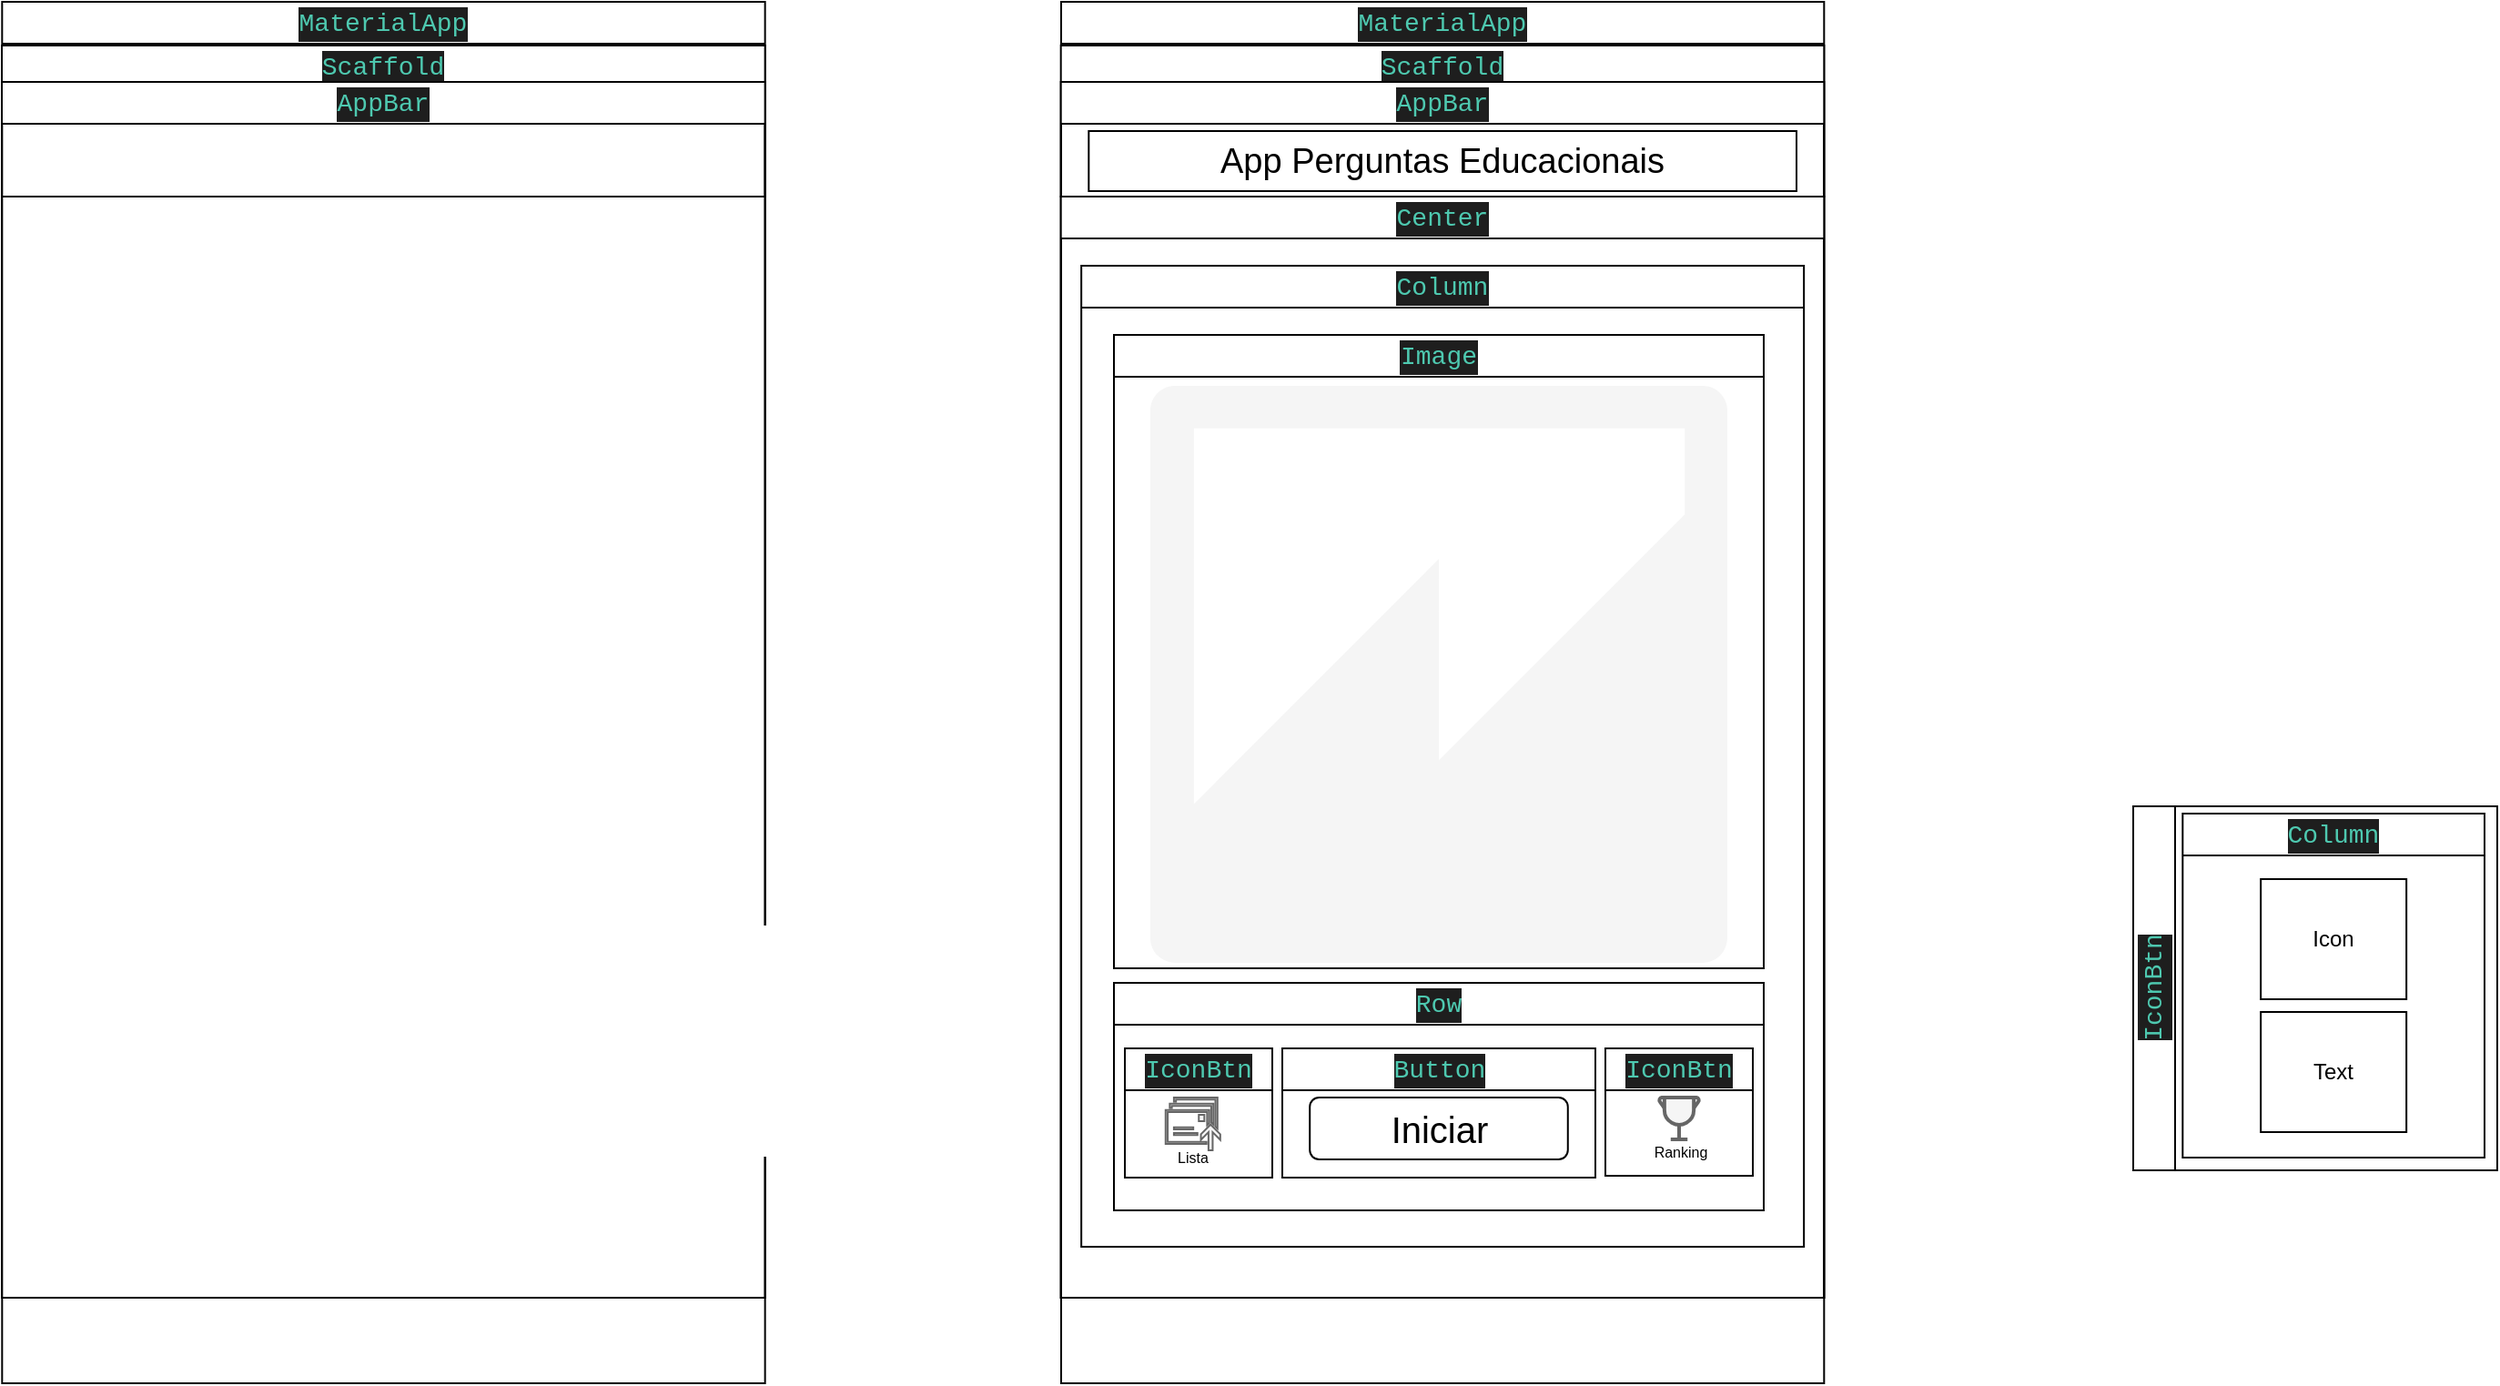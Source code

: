 <mxfile version="26.0.9">
  <diagram name="Página-1" id="-5UBW8LwATKlxL2UCiRb">
    <mxGraphModel dx="2071" dy="1426" grid="0" gridSize="10" guides="1" tooltips="1" connect="1" arrows="1" fold="1" page="0" pageScale="1" pageWidth="750" pageHeight="1000" math="0" shadow="0">
      <root>
        <mxCell id="0" />
        <mxCell id="1" parent="0" />
        <mxCell id="8iOKybxO2lYcBWb4EmSC-1" value="&lt;div style=&quot;color: #d4d4d4;background-color: #1e1e1e;font-family: Consolas, &#39;Courier New&#39;, monospace;font-weight: normal;font-size: 14px;line-height: 19px;white-space: pre;&quot;&gt;&lt;span style=&quot;color: #4ec9b0;&quot;&gt;MaterialApp&lt;/span&gt;&lt;/div&gt;" style="swimlane;whiteSpace=wrap;html=1;" vertex="1" parent="1">
          <mxGeometry x="-294.84" y="-125" width="419.16" height="759" as="geometry" />
        </mxCell>
        <mxCell id="8iOKybxO2lYcBWb4EmSC-2" value="&lt;div style=&quot;color: #d4d4d4;background-color: #1e1e1e;font-family: Consolas, &#39;Courier New&#39;, monospace;font-weight: normal;font-size: 14px;line-height: 19px;white-space: pre;&quot;&gt;&lt;span style=&quot;color: #4ec9b0;&quot;&gt;Scaffold&lt;/span&gt;&lt;/div&gt;" style="swimlane;whiteSpace=wrap;html=1;" vertex="1" parent="8iOKybxO2lYcBWb4EmSC-1">
          <mxGeometry x="-0.16" y="24" width="419.32" height="688" as="geometry" />
        </mxCell>
        <mxCell id="8iOKybxO2lYcBWb4EmSC-3" value="&lt;div style=&quot;color: rgb(212, 212, 212); background-color: rgb(30, 30, 30); font-family: Consolas, &amp;quot;Courier New&amp;quot;, monospace; font-weight: normal; font-size: 14px; line-height: 19px; white-space: pre;&quot;&gt;&lt;div style=&quot;line-height: 19px;&quot;&gt;&lt;span style=&quot;color: #4ec9b0;&quot;&gt;AppBar&lt;/span&gt;&lt;/div&gt;&lt;/div&gt;" style="swimlane;whiteSpace=wrap;html=1;" vertex="1" parent="8iOKybxO2lYcBWb4EmSC-2">
          <mxGeometry y="20" width="419.32" height="63" as="geometry" />
        </mxCell>
        <mxCell id="8iOKybxO2lYcBWb4EmSC-4" value="&lt;div style=&quot;color: #d4d4d4;background-color: #1e1e1e;font-family: Consolas, &#39;Courier New&#39;, monospace;font-weight: normal;font-size: 14px;line-height: 19px;white-space: pre;&quot;&gt;&lt;span style=&quot;color: #4ec9b0;&quot;&gt;MaterialApp&lt;/span&gt;&lt;/div&gt;" style="swimlane;whiteSpace=wrap;html=1;" vertex="1" parent="1">
          <mxGeometry x="287" y="-125" width="419.16" height="759" as="geometry" />
        </mxCell>
        <mxCell id="8iOKybxO2lYcBWb4EmSC-5" value="&lt;div style=&quot;color: #d4d4d4;background-color: #1e1e1e;font-family: Consolas, &#39;Courier New&#39;, monospace;font-weight: normal;font-size: 14px;line-height: 19px;white-space: pre;&quot;&gt;&lt;span style=&quot;color: #4ec9b0;&quot;&gt;Scaffold&lt;/span&gt;&lt;/div&gt;" style="swimlane;whiteSpace=wrap;html=1;" vertex="1" parent="8iOKybxO2lYcBWb4EmSC-4">
          <mxGeometry x="-0.16" y="24" width="419.32" height="688" as="geometry" />
        </mxCell>
        <mxCell id="8iOKybxO2lYcBWb4EmSC-6" value="&lt;div style=&quot;color: rgb(212, 212, 212); background-color: rgb(30, 30, 30); font-family: Consolas, &amp;quot;Courier New&amp;quot;, monospace; font-weight: normal; font-size: 14px; line-height: 19px; white-space: pre;&quot;&gt;&lt;div style=&quot;line-height: 19px;&quot;&gt;&lt;span style=&quot;color: #4ec9b0;&quot;&gt;AppBar&lt;/span&gt;&lt;/div&gt;&lt;/div&gt;" style="swimlane;whiteSpace=wrap;html=1;" vertex="1" parent="8iOKybxO2lYcBWb4EmSC-5">
          <mxGeometry y="20" width="419.32" height="63" as="geometry" />
        </mxCell>
        <mxCell id="8iOKybxO2lYcBWb4EmSC-16" value="App Perguntas Educacionais" style="rounded=0;whiteSpace=wrap;html=1;fontSize=19;" vertex="1" parent="8iOKybxO2lYcBWb4EmSC-6">
          <mxGeometry x="15.32" y="27" width="388.84" height="33" as="geometry" />
        </mxCell>
        <mxCell id="8iOKybxO2lYcBWb4EmSC-7" value="&lt;div style=&quot;color: rgb(212, 212, 212); background-color: rgb(30, 30, 30); font-family: Consolas, &amp;quot;Courier New&amp;quot;, monospace; font-weight: normal; font-size: 14px; line-height: 19px; white-space: pre;&quot;&gt;&lt;div style=&quot;line-height: 19px;&quot;&gt;&lt;span style=&quot;color: rgb(78, 201, 176);&quot;&gt;Center&lt;/span&gt;&lt;/div&gt;&lt;/div&gt;" style="swimlane;whiteSpace=wrap;html=1;startSize=23;" vertex="1" parent="8iOKybxO2lYcBWb4EmSC-5">
          <mxGeometry y="83" width="419.32" height="605" as="geometry" />
        </mxCell>
        <mxCell id="8iOKybxO2lYcBWb4EmSC-8" value="&lt;div style=&quot;color: rgb(212, 212, 212); background-color: rgb(30, 30, 30); font-family: Consolas, &amp;quot;Courier New&amp;quot;, monospace; font-weight: normal; font-size: 14px; line-height: 19px; white-space: pre;&quot;&gt;&lt;div style=&quot;line-height: 19px;&quot;&gt;&lt;span style=&quot;color: rgb(78, 201, 176);&quot;&gt;Column&lt;/span&gt;&lt;/div&gt;&lt;/div&gt;" style="swimlane;whiteSpace=wrap;html=1;startSize=23;" vertex="1" parent="8iOKybxO2lYcBWb4EmSC-7">
          <mxGeometry x="11.24" y="38" width="397" height="539" as="geometry" />
        </mxCell>
        <mxCell id="8iOKybxO2lYcBWb4EmSC-18" value="&lt;div style=&quot;color: rgb(212, 212, 212); background-color: rgb(30, 30, 30); font-family: Consolas, &amp;quot;Courier New&amp;quot;, monospace; font-weight: normal; font-size: 14px; line-height: 19px; white-space: pre;&quot;&gt;&lt;div style=&quot;line-height: 19px;&quot;&gt;&lt;span style=&quot;color: rgb(78, 201, 176);&quot;&gt;Image&lt;/span&gt;&lt;/div&gt;&lt;/div&gt;" style="swimlane;whiteSpace=wrap;html=1;startSize=23;" vertex="1" parent="8iOKybxO2lYcBWb4EmSC-8">
          <mxGeometry x="17.92" y="38" width="357" height="348" as="geometry" />
        </mxCell>
        <mxCell id="8iOKybxO2lYcBWb4EmSC-24" value="" style="outlineConnect=0;dashed=0;verticalLabelPosition=bottom;verticalAlign=top;align=center;html=1;shape=mxgraph.aws3.quicksight;strokeColor=#666666;fillColor=#f5f5f5;fontColor=#333333;" vertex="1" parent="8iOKybxO2lYcBWb4EmSC-18">
          <mxGeometry x="20" y="28" width="317" height="317" as="geometry" />
        </mxCell>
        <mxCell id="8iOKybxO2lYcBWb4EmSC-19" value="&lt;div style=&quot;color: rgb(212, 212, 212); background-color: rgb(30, 30, 30); font-family: Consolas, &amp;quot;Courier New&amp;quot;, monospace; font-weight: normal; font-size: 14px; line-height: 19px; white-space: pre;&quot;&gt;&lt;div style=&quot;line-height: 19px;&quot;&gt;&lt;span style=&quot;color: rgb(78, 201, 176);&quot;&gt;Row&lt;/span&gt;&lt;/div&gt;&lt;/div&gt;" style="swimlane;whiteSpace=wrap;html=1;startSize=23;" vertex="1" parent="8iOKybxO2lYcBWb4EmSC-8">
          <mxGeometry x="17.92" y="394" width="357" height="125" as="geometry" />
        </mxCell>
        <mxCell id="8iOKybxO2lYcBWb4EmSC-9" value="&lt;div style=&quot;color: rgb(212, 212, 212); background-color: rgb(30, 30, 30); font-family: Consolas, &amp;quot;Courier New&amp;quot;, monospace; font-weight: normal; font-size: 14px; line-height: 19px; white-space: pre;&quot;&gt;&lt;div style=&quot;line-height: 19px;&quot;&gt;&lt;span style=&quot;color: rgb(78, 201, 176);&quot;&gt;Button&lt;/span&gt;&lt;/div&gt;&lt;/div&gt;" style="swimlane;whiteSpace=wrap;html=1;startSize=23;" vertex="1" parent="8iOKybxO2lYcBWb4EmSC-19">
          <mxGeometry x="92.5" y="36" width="172" height="71" as="geometry" />
        </mxCell>
        <mxCell id="8iOKybxO2lYcBWb4EmSC-14" value="Iniciar" style="rounded=1;whiteSpace=wrap;html=1;fontSize=20;" vertex="1" parent="8iOKybxO2lYcBWb4EmSC-9">
          <mxGeometry x="15.11" y="27" width="141.78" height="34" as="geometry" />
        </mxCell>
        <mxCell id="8iOKybxO2lYcBWb4EmSC-10" value="&lt;div style=&quot;color: rgb(212, 212, 212); background-color: rgb(30, 30, 30); font-family: Consolas, &amp;quot;Courier New&amp;quot;, monospace; font-weight: normal; font-size: 14px; line-height: 19px; white-space: pre;&quot;&gt;&lt;div style=&quot;line-height: 19px;&quot;&gt;&lt;span style=&quot;color: rgb(78, 201, 176);&quot;&gt;IconBtn&lt;/span&gt;&lt;/div&gt;&lt;/div&gt;" style="swimlane;whiteSpace=wrap;html=1;startSize=23;" vertex="1" parent="8iOKybxO2lYcBWb4EmSC-19">
          <mxGeometry x="270" y="36" width="81" height="70" as="geometry" />
        </mxCell>
        <mxCell id="8iOKybxO2lYcBWb4EmSC-20" value="" style="html=1;verticalLabelPosition=bottom;align=center;labelBackgroundColor=#ffffff;verticalAlign=top;strokeWidth=2;strokeColor=#666666;shadow=0;dashed=0;shape=mxgraph.ios7.icons.trophy;fillColor=#f5f5f5;fontColor=#333333;" vertex="1" parent="8iOKybxO2lYcBWb4EmSC-10">
          <mxGeometry x="29.58" y="27" width="21.85" height="23" as="geometry" />
        </mxCell>
        <mxCell id="8iOKybxO2lYcBWb4EmSC-32" value="Ranking" style="text;html=1;align=center;verticalAlign=middle;resizable=0;points=[];autosize=1;strokeColor=none;fillColor=none;fontSize=8;" vertex="1" parent="8iOKybxO2lYcBWb4EmSC-10">
          <mxGeometry x="17.01" y="46" width="47" height="22" as="geometry" />
        </mxCell>
        <mxCell id="8iOKybxO2lYcBWb4EmSC-21" value="&lt;div style=&quot;color: rgb(212, 212, 212); background-color: rgb(30, 30, 30); font-family: Consolas, &amp;quot;Courier New&amp;quot;, monospace; font-weight: normal; font-size: 14px; line-height: 19px; white-space: pre;&quot;&gt;&lt;div style=&quot;line-height: 19px;&quot;&gt;&lt;span style=&quot;color: rgb(78, 201, 176);&quot;&gt;IconBtn&lt;/span&gt;&lt;/div&gt;&lt;/div&gt;" style="swimlane;whiteSpace=wrap;html=1;startSize=23;" vertex="1" parent="8iOKybxO2lYcBWb4EmSC-19">
          <mxGeometry x="6" y="36" width="81" height="71" as="geometry" />
        </mxCell>
        <mxCell id="8iOKybxO2lYcBWb4EmSC-23" value="" style="sketch=0;pointerEvents=1;shadow=0;dashed=0;html=1;strokeColor=#666666;fillColor=#f5f5f5;labelPosition=center;verticalLabelPosition=bottom;verticalAlign=top;outlineConnect=0;align=center;shape=mxgraph.office.communications.messages_queued;fontColor=#333333;" vertex="1" parent="8iOKybxO2lYcBWb4EmSC-21">
          <mxGeometry x="22.39" y="27" width="30.02" height="29" as="geometry" />
        </mxCell>
        <mxCell id="8iOKybxO2lYcBWb4EmSC-31" value="Lista" style="text;html=1;align=center;verticalAlign=middle;resizable=0;points=[];autosize=1;strokeColor=none;fillColor=none;fontSize=8;" vertex="1" parent="8iOKybxO2lYcBWb4EmSC-21">
          <mxGeometry x="19.9" y="49" width="35" height="22" as="geometry" />
        </mxCell>
        <mxCell id="8iOKybxO2lYcBWb4EmSC-28" value="&lt;div style=&quot;background-color: rgb(30, 30, 30); font-family: Consolas, &amp;quot;Courier New&amp;quot;, monospace; font-weight: normal; font-size: 14px; line-height: 19px; white-space: pre;&quot;&gt;&lt;font color=&quot;#4ec9b0&quot;&gt;IconBtn&lt;/font&gt;&lt;/div&gt;" style="swimlane;horizontal=0;whiteSpace=wrap;html=1;" vertex="1" parent="1">
          <mxGeometry x="876" y="317" width="200" height="200" as="geometry" />
        </mxCell>
        <mxCell id="8iOKybxO2lYcBWb4EmSC-29" value="&lt;div style=&quot;color: rgb(212, 212, 212); background-color: rgb(30, 30, 30); font-family: Consolas, &amp;quot;Courier New&amp;quot;, monospace; font-weight: normal; font-size: 14px; line-height: 19px; white-space: pre;&quot;&gt;&lt;div style=&quot;line-height: 19px;&quot;&gt;&lt;span style=&quot;color: rgb(78, 201, 176);&quot;&gt;Column&lt;/span&gt;&lt;/div&gt;&lt;/div&gt;" style="swimlane;whiteSpace=wrap;html=1;startSize=23;" vertex="1" parent="8iOKybxO2lYcBWb4EmSC-28">
          <mxGeometry x="27.16" y="4" width="165.84" height="189" as="geometry" />
        </mxCell>
        <mxCell id="8iOKybxO2lYcBWb4EmSC-33" value="Icon" style="rounded=0;whiteSpace=wrap;html=1;" vertex="1" parent="8iOKybxO2lYcBWb4EmSC-29">
          <mxGeometry x="42.92" y="36" width="80" height="66" as="geometry" />
        </mxCell>
        <mxCell id="8iOKybxO2lYcBWb4EmSC-34" value="Text" style="rounded=0;whiteSpace=wrap;html=1;" vertex="1" parent="8iOKybxO2lYcBWb4EmSC-29">
          <mxGeometry x="42.92" y="109" width="80" height="66" as="geometry" />
        </mxCell>
      </root>
    </mxGraphModel>
  </diagram>
</mxfile>
